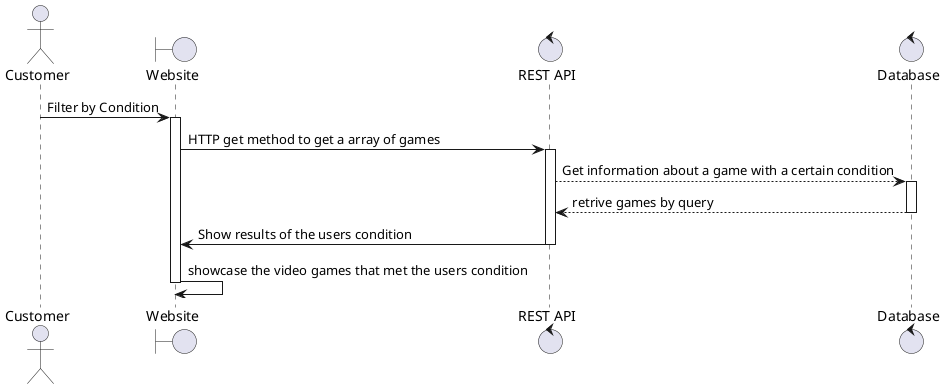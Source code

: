@startuml filterGames
actor Customer
boundary "Website" as system
control "REST API" as API
control "Database" as db
Customer -> system: Filter by Condition
activate system
system -> API : HTTP get method to get a array of games
activate API
API-->db:Get information about a game with a certain condition
activate db
db--> API: retrive games by query
deactivate db
API-> system:Show results of the users condition
deactivate API
system -> system:showcase the video games that met the users condition
deactivate system
@enduml
